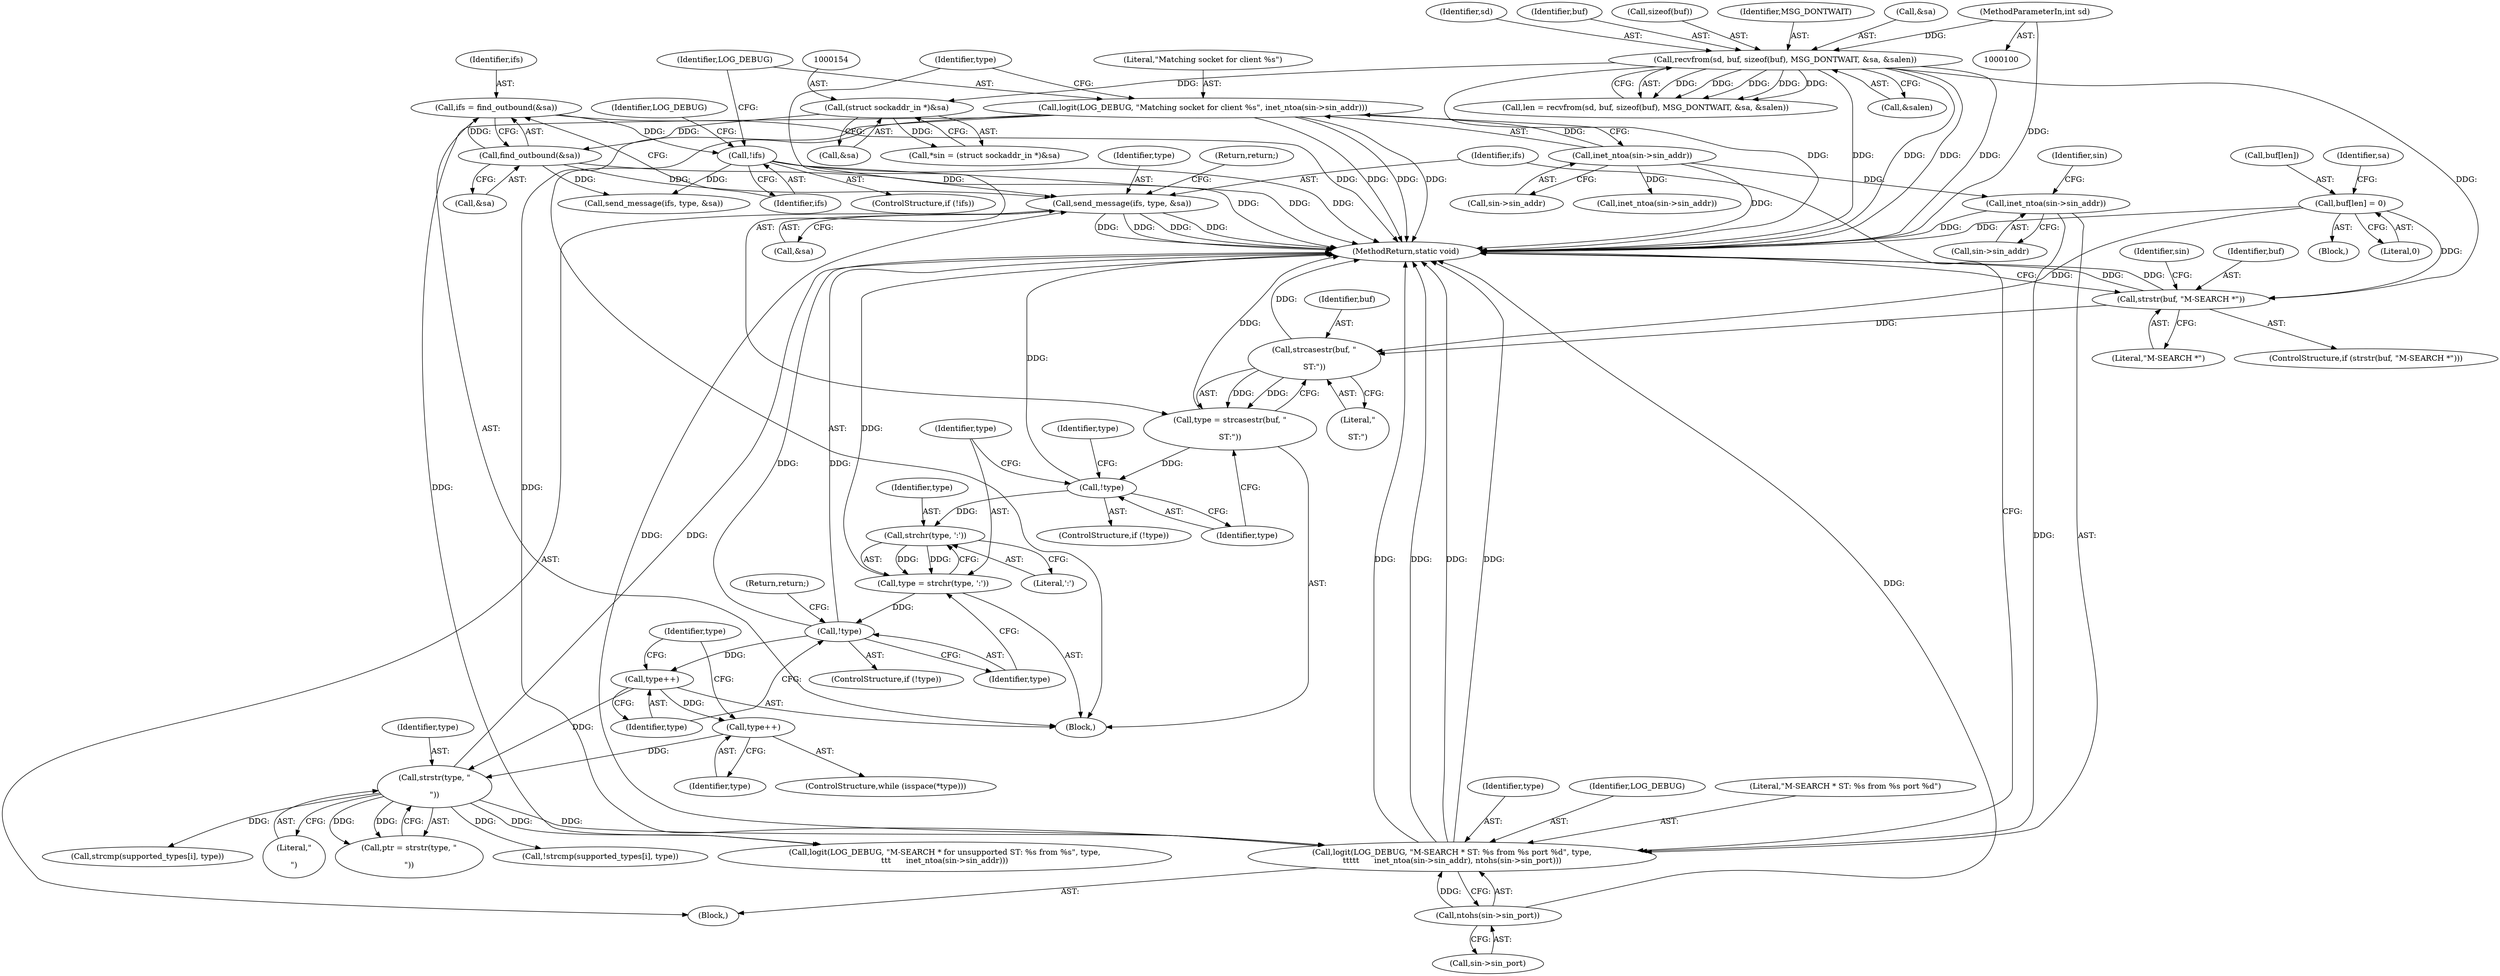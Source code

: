 digraph "1_ssdp-responder_ce04b1f29a137198182f60bbb628d5ceb8171765@API" {
"1000259" [label="(Call,send_message(ifs, type, &sa))"];
"1000163" [label="(Call,!ifs)"];
"1000157" [label="(Call,ifs = find_outbound(&sa))"];
"1000159" [label="(Call,find_outbound(&sa))"];
"1000153" [label="(Call,(struct sockaddr_in *)&sa)"];
"1000114" [label="(Call,recvfrom(sd, buf, sizeof(buf), MSG_DONTWAIT, &sa, &salen))"];
"1000101" [label="(MethodParameterIn,int sd)"];
"1000247" [label="(Call,logit(LOG_DEBUG, \"M-SEARCH * ST: %s from %s port %d\", type,\n\t\t\t\t\t      inet_ntoa(sin->sin_addr), ntohs(sin->sin_port)))"];
"1000174" [label="(Call,logit(LOG_DEBUG, \"Matching socket for client %s\", inet_ntoa(sin->sin_addr)))"];
"1000177" [label="(Call,inet_ntoa(sin->sin_addr))"];
"1000218" [label="(Call,strstr(type, \"\r\n\"))"];
"1000208" [label="(Call,type++)"];
"1000205" [label="(Call,!type)"];
"1000199" [label="(Call,type = strchr(type, ':'))"];
"1000201" [label="(Call,strchr(type, ':'))"];
"1000187" [label="(Call,!type)"];
"1000181" [label="(Call,type = strcasestr(buf, \"\r\nST:\"))"];
"1000183" [label="(Call,strcasestr(buf, \"\r\nST:\"))"];
"1000129" [label="(Call,buf[len] = 0)"];
"1000142" [label="(Call,strstr(buf, \"M-SEARCH *\"))"];
"1000214" [label="(Call,type++)"];
"1000251" [label="(Call,inet_ntoa(sin->sin_addr))"];
"1000255" [label="(Call,ntohs(sin->sin_port))"];
"1000219" [label="(Identifier,type)"];
"1000264" [label="(Return,return;)"];
"1000129" [label="(Call,buf[len] = 0)"];
"1000246" [label="(Block,)"];
"1000119" [label="(Identifier,MSG_DONTWAIT)"];
"1000251" [label="(Call,inet_ntoa(sin->sin_addr))"];
"1000202" [label="(Identifier,type)"];
"1000216" [label="(Call,ptr = strstr(type, \"\r\n\"))"];
"1000160" [label="(Call,&sa)"];
"1000208" [label="(Call,type++)"];
"1000167" [label="(Identifier,LOG_DEBUG)"];
"1000201" [label="(Call,strchr(type, ':'))"];
"1000210" [label="(ControlStructure,while (isspace(*type)))"];
"1000155" [label="(Call,&sa)"];
"1000174" [label="(Call,logit(LOG_DEBUG, \"Matching socket for client %s\", inet_ntoa(sin->sin_addr)))"];
"1000128" [label="(Block,)"];
"1000209" [label="(Identifier,type)"];
"1000177" [label="(Call,inet_ntoa(sin->sin_addr))"];
"1000257" [label="(Identifier,sin)"];
"1000112" [label="(Call,len = recvfrom(sd, buf, sizeof(buf), MSG_DONTWAIT, &sa, &salen))"];
"1000250" [label="(Identifier,type)"];
"1000151" [label="(Call,*sin = (struct sockaddr_in *)&sa)"];
"1000193" [label="(Call,send_message(ifs, type, &sa))"];
"1000142" [label="(Call,strstr(buf, \"M-SEARCH *\"))"];
"1000269" [label="(Call,inet_ntoa(sin->sin_addr))"];
"1000120" [label="(Call,&sa)"];
"1000115" [label="(Identifier,sd)"];
"1000206" [label="(Identifier,type)"];
"1000186" [label="(ControlStructure,if (!type))"];
"1000176" [label="(Literal,\"Matching socket for client %s\")"];
"1000248" [label="(Identifier,LOG_DEBUG)"];
"1000116" [label="(Identifier,buf)"];
"1000133" [label="(Literal,0)"];
"1000184" [label="(Identifier,buf)"];
"1000259" [label="(Call,send_message(ifs, type, &sa))"];
"1000205" [label="(Call,!type)"];
"1000214" [label="(Call,type++)"];
"1000255" [label="(Call,ntohs(sin->sin_port))"];
"1000183" [label="(Call,strcasestr(buf, \"\r\nST:\"))"];
"1000130" [label="(Call,buf[len])"];
"1000158" [label="(Identifier,ifs)"];
"1000159" [label="(Call,find_outbound(&sa))"];
"1000162" [label="(ControlStructure,if (!ifs))"];
"1000273" [label="(MethodReturn,static void)"];
"1000122" [label="(Call,&salen)"];
"1000247" [label="(Call,logit(LOG_DEBUG, \"M-SEARCH * ST: %s from %s port %d\", type,\n\t\t\t\t\t      inet_ntoa(sin->sin_addr), ntohs(sin->sin_port)))"];
"1000144" [label="(Literal,\"M-SEARCH *\")"];
"1000240" [label="(Call,!strcmp(supported_types[i], type))"];
"1000260" [label="(Identifier,ifs)"];
"1000117" [label="(Call,sizeof(buf))"];
"1000141" [label="(ControlStructure,if (strstr(buf, \"M-SEARCH *\")))"];
"1000215" [label="(Identifier,type)"];
"1000252" [label="(Call,sin->sin_addr)"];
"1000187" [label="(Call,!type)"];
"1000191" [label="(Identifier,type)"];
"1000152" [label="(Identifier,sin)"];
"1000164" [label="(Identifier,ifs)"];
"1000204" [label="(ControlStructure,if (!type))"];
"1000137" [label="(Identifier,sa)"];
"1000153" [label="(Call,(struct sockaddr_in *)&sa)"];
"1000145" [label="(Block,)"];
"1000199" [label="(Call,type = strchr(type, ':'))"];
"1000218" [label="(Call,strstr(type, \"\r\n\"))"];
"1000213" [label="(Identifier,type)"];
"1000175" [label="(Identifier,LOG_DEBUG)"];
"1000200" [label="(Identifier,type)"];
"1000207" [label="(Return,return;)"];
"1000163" [label="(Call,!ifs)"];
"1000114" [label="(Call,recvfrom(sd, buf, sizeof(buf), MSG_DONTWAIT, &sa, &salen))"];
"1000265" [label="(Call,logit(LOG_DEBUG, \"M-SEARCH * for unsupported ST: %s from %s\", type,\n\t\t\t      inet_ntoa(sin->sin_addr)))"];
"1000203" [label="(Literal,':')"];
"1000262" [label="(Call,&sa)"];
"1000157" [label="(Call,ifs = find_outbound(&sa))"];
"1000143" [label="(Identifier,buf)"];
"1000256" [label="(Call,sin->sin_port)"];
"1000241" [label="(Call,strcmp(supported_types[i], type))"];
"1000220" [label="(Literal,\"\r\n\")"];
"1000185" [label="(Literal,\"\r\nST:\")"];
"1000181" [label="(Call,type = strcasestr(buf, \"\r\nST:\"))"];
"1000188" [label="(Identifier,type)"];
"1000178" [label="(Call,sin->sin_addr)"];
"1000261" [label="(Identifier,type)"];
"1000182" [label="(Identifier,type)"];
"1000101" [label="(MethodParameterIn,int sd)"];
"1000249" [label="(Literal,\"M-SEARCH * ST: %s from %s port %d\")"];
"1000259" -> "1000246"  [label="AST: "];
"1000259" -> "1000262"  [label="CFG: "];
"1000260" -> "1000259"  [label="AST: "];
"1000261" -> "1000259"  [label="AST: "];
"1000262" -> "1000259"  [label="AST: "];
"1000264" -> "1000259"  [label="CFG: "];
"1000259" -> "1000273"  [label="DDG: "];
"1000259" -> "1000273"  [label="DDG: "];
"1000259" -> "1000273"  [label="DDG: "];
"1000259" -> "1000273"  [label="DDG: "];
"1000163" -> "1000259"  [label="DDG: "];
"1000247" -> "1000259"  [label="DDG: "];
"1000159" -> "1000259"  [label="DDG: "];
"1000163" -> "1000162"  [label="AST: "];
"1000163" -> "1000164"  [label="CFG: "];
"1000164" -> "1000163"  [label="AST: "];
"1000167" -> "1000163"  [label="CFG: "];
"1000175" -> "1000163"  [label="CFG: "];
"1000163" -> "1000273"  [label="DDG: "];
"1000163" -> "1000273"  [label="DDG: "];
"1000157" -> "1000163"  [label="DDG: "];
"1000163" -> "1000193"  [label="DDG: "];
"1000157" -> "1000145"  [label="AST: "];
"1000157" -> "1000159"  [label="CFG: "];
"1000158" -> "1000157"  [label="AST: "];
"1000159" -> "1000157"  [label="AST: "];
"1000164" -> "1000157"  [label="CFG: "];
"1000157" -> "1000273"  [label="DDG: "];
"1000159" -> "1000157"  [label="DDG: "];
"1000159" -> "1000160"  [label="CFG: "];
"1000160" -> "1000159"  [label="AST: "];
"1000159" -> "1000273"  [label="DDG: "];
"1000153" -> "1000159"  [label="DDG: "];
"1000159" -> "1000193"  [label="DDG: "];
"1000153" -> "1000151"  [label="AST: "];
"1000153" -> "1000155"  [label="CFG: "];
"1000154" -> "1000153"  [label="AST: "];
"1000155" -> "1000153"  [label="AST: "];
"1000151" -> "1000153"  [label="CFG: "];
"1000153" -> "1000151"  [label="DDG: "];
"1000114" -> "1000153"  [label="DDG: "];
"1000114" -> "1000112"  [label="AST: "];
"1000114" -> "1000122"  [label="CFG: "];
"1000115" -> "1000114"  [label="AST: "];
"1000116" -> "1000114"  [label="AST: "];
"1000117" -> "1000114"  [label="AST: "];
"1000119" -> "1000114"  [label="AST: "];
"1000120" -> "1000114"  [label="AST: "];
"1000122" -> "1000114"  [label="AST: "];
"1000112" -> "1000114"  [label="CFG: "];
"1000114" -> "1000273"  [label="DDG: "];
"1000114" -> "1000273"  [label="DDG: "];
"1000114" -> "1000273"  [label="DDG: "];
"1000114" -> "1000273"  [label="DDG: "];
"1000114" -> "1000273"  [label="DDG: "];
"1000114" -> "1000112"  [label="DDG: "];
"1000114" -> "1000112"  [label="DDG: "];
"1000114" -> "1000112"  [label="DDG: "];
"1000114" -> "1000112"  [label="DDG: "];
"1000114" -> "1000112"  [label="DDG: "];
"1000101" -> "1000114"  [label="DDG: "];
"1000114" -> "1000142"  [label="DDG: "];
"1000101" -> "1000100"  [label="AST: "];
"1000101" -> "1000273"  [label="DDG: "];
"1000247" -> "1000246"  [label="AST: "];
"1000247" -> "1000255"  [label="CFG: "];
"1000248" -> "1000247"  [label="AST: "];
"1000249" -> "1000247"  [label="AST: "];
"1000250" -> "1000247"  [label="AST: "];
"1000251" -> "1000247"  [label="AST: "];
"1000255" -> "1000247"  [label="AST: "];
"1000260" -> "1000247"  [label="CFG: "];
"1000247" -> "1000273"  [label="DDG: "];
"1000247" -> "1000273"  [label="DDG: "];
"1000247" -> "1000273"  [label="DDG: "];
"1000247" -> "1000273"  [label="DDG: "];
"1000174" -> "1000247"  [label="DDG: "];
"1000218" -> "1000247"  [label="DDG: "];
"1000251" -> "1000247"  [label="DDG: "];
"1000255" -> "1000247"  [label="DDG: "];
"1000174" -> "1000145"  [label="AST: "];
"1000174" -> "1000177"  [label="CFG: "];
"1000175" -> "1000174"  [label="AST: "];
"1000176" -> "1000174"  [label="AST: "];
"1000177" -> "1000174"  [label="AST: "];
"1000182" -> "1000174"  [label="CFG: "];
"1000174" -> "1000273"  [label="DDG: "];
"1000174" -> "1000273"  [label="DDG: "];
"1000174" -> "1000273"  [label="DDG: "];
"1000177" -> "1000174"  [label="DDG: "];
"1000174" -> "1000265"  [label="DDG: "];
"1000177" -> "1000178"  [label="CFG: "];
"1000178" -> "1000177"  [label="AST: "];
"1000177" -> "1000273"  [label="DDG: "];
"1000177" -> "1000251"  [label="DDG: "];
"1000177" -> "1000269"  [label="DDG: "];
"1000218" -> "1000216"  [label="AST: "];
"1000218" -> "1000220"  [label="CFG: "];
"1000219" -> "1000218"  [label="AST: "];
"1000220" -> "1000218"  [label="AST: "];
"1000216" -> "1000218"  [label="CFG: "];
"1000218" -> "1000273"  [label="DDG: "];
"1000218" -> "1000216"  [label="DDG: "];
"1000218" -> "1000216"  [label="DDG: "];
"1000208" -> "1000218"  [label="DDG: "];
"1000214" -> "1000218"  [label="DDG: "];
"1000218" -> "1000240"  [label="DDG: "];
"1000218" -> "1000241"  [label="DDG: "];
"1000218" -> "1000265"  [label="DDG: "];
"1000208" -> "1000145"  [label="AST: "];
"1000208" -> "1000209"  [label="CFG: "];
"1000209" -> "1000208"  [label="AST: "];
"1000213" -> "1000208"  [label="CFG: "];
"1000205" -> "1000208"  [label="DDG: "];
"1000208" -> "1000214"  [label="DDG: "];
"1000205" -> "1000204"  [label="AST: "];
"1000205" -> "1000206"  [label="CFG: "];
"1000206" -> "1000205"  [label="AST: "];
"1000207" -> "1000205"  [label="CFG: "];
"1000209" -> "1000205"  [label="CFG: "];
"1000205" -> "1000273"  [label="DDG: "];
"1000205" -> "1000273"  [label="DDG: "];
"1000199" -> "1000205"  [label="DDG: "];
"1000199" -> "1000145"  [label="AST: "];
"1000199" -> "1000201"  [label="CFG: "];
"1000200" -> "1000199"  [label="AST: "];
"1000201" -> "1000199"  [label="AST: "];
"1000206" -> "1000199"  [label="CFG: "];
"1000199" -> "1000273"  [label="DDG: "];
"1000201" -> "1000199"  [label="DDG: "];
"1000201" -> "1000199"  [label="DDG: "];
"1000201" -> "1000203"  [label="CFG: "];
"1000202" -> "1000201"  [label="AST: "];
"1000203" -> "1000201"  [label="AST: "];
"1000187" -> "1000201"  [label="DDG: "];
"1000187" -> "1000186"  [label="AST: "];
"1000187" -> "1000188"  [label="CFG: "];
"1000188" -> "1000187"  [label="AST: "];
"1000191" -> "1000187"  [label="CFG: "];
"1000200" -> "1000187"  [label="CFG: "];
"1000187" -> "1000273"  [label="DDG: "];
"1000181" -> "1000187"  [label="DDG: "];
"1000181" -> "1000145"  [label="AST: "];
"1000181" -> "1000183"  [label="CFG: "];
"1000182" -> "1000181"  [label="AST: "];
"1000183" -> "1000181"  [label="AST: "];
"1000188" -> "1000181"  [label="CFG: "];
"1000181" -> "1000273"  [label="DDG: "];
"1000183" -> "1000181"  [label="DDG: "];
"1000183" -> "1000181"  [label="DDG: "];
"1000183" -> "1000185"  [label="CFG: "];
"1000184" -> "1000183"  [label="AST: "];
"1000185" -> "1000183"  [label="AST: "];
"1000183" -> "1000273"  [label="DDG: "];
"1000129" -> "1000183"  [label="DDG: "];
"1000142" -> "1000183"  [label="DDG: "];
"1000129" -> "1000128"  [label="AST: "];
"1000129" -> "1000133"  [label="CFG: "];
"1000130" -> "1000129"  [label="AST: "];
"1000133" -> "1000129"  [label="AST: "];
"1000137" -> "1000129"  [label="CFG: "];
"1000129" -> "1000273"  [label="DDG: "];
"1000129" -> "1000142"  [label="DDG: "];
"1000142" -> "1000141"  [label="AST: "];
"1000142" -> "1000144"  [label="CFG: "];
"1000143" -> "1000142"  [label="AST: "];
"1000144" -> "1000142"  [label="AST: "];
"1000152" -> "1000142"  [label="CFG: "];
"1000273" -> "1000142"  [label="CFG: "];
"1000142" -> "1000273"  [label="DDG: "];
"1000142" -> "1000273"  [label="DDG: "];
"1000214" -> "1000210"  [label="AST: "];
"1000214" -> "1000215"  [label="CFG: "];
"1000215" -> "1000214"  [label="AST: "];
"1000213" -> "1000214"  [label="CFG: "];
"1000251" -> "1000252"  [label="CFG: "];
"1000252" -> "1000251"  [label="AST: "];
"1000257" -> "1000251"  [label="CFG: "];
"1000251" -> "1000273"  [label="DDG: "];
"1000255" -> "1000256"  [label="CFG: "];
"1000256" -> "1000255"  [label="AST: "];
"1000255" -> "1000273"  [label="DDG: "];
}
